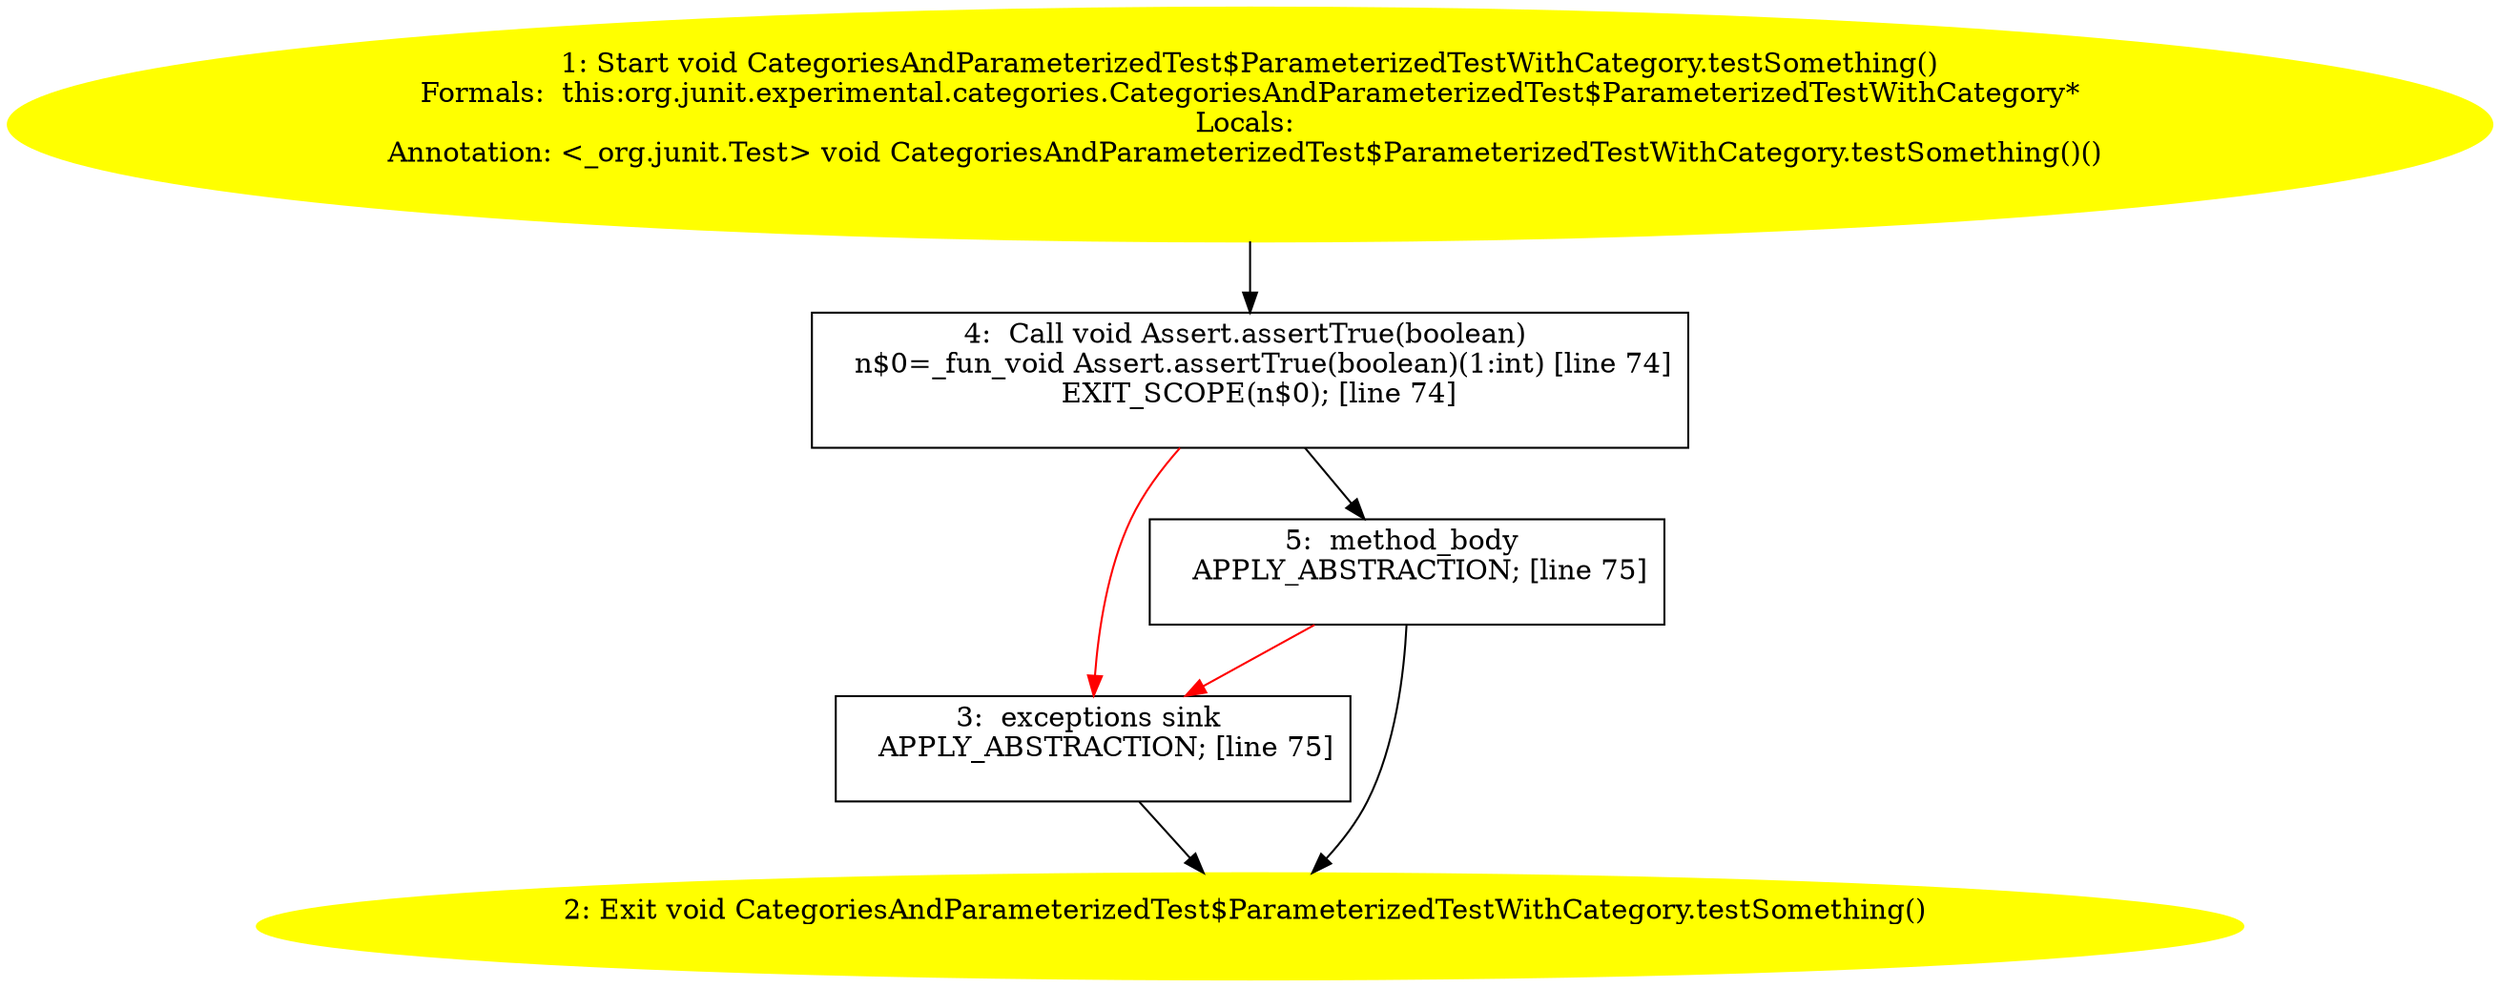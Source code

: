 /* @generated */
digraph cfg {
"org.junit.experimental.categories.CategoriesAndParameterizedTest$ParameterizedTestWithCategory.testS.c09bb2589c1bcf62b63378398b6fd2c6_1" [label="1: Start void CategoriesAndParameterizedTest$ParameterizedTestWithCategory.testSomething()\nFormals:  this:org.junit.experimental.categories.CategoriesAndParameterizedTest$ParameterizedTestWithCategory*\nLocals: \nAnnotation: <_org.junit.Test> void CategoriesAndParameterizedTest$ParameterizedTestWithCategory.testSomething()() \n  " color=yellow style=filled]
	

	 "org.junit.experimental.categories.CategoriesAndParameterizedTest$ParameterizedTestWithCategory.testS.c09bb2589c1bcf62b63378398b6fd2c6_1" -> "org.junit.experimental.categories.CategoriesAndParameterizedTest$ParameterizedTestWithCategory.testS.c09bb2589c1bcf62b63378398b6fd2c6_4" ;
"org.junit.experimental.categories.CategoriesAndParameterizedTest$ParameterizedTestWithCategory.testS.c09bb2589c1bcf62b63378398b6fd2c6_2" [label="2: Exit void CategoriesAndParameterizedTest$ParameterizedTestWithCategory.testSomething() \n  " color=yellow style=filled]
	

"org.junit.experimental.categories.CategoriesAndParameterizedTest$ParameterizedTestWithCategory.testS.c09bb2589c1bcf62b63378398b6fd2c6_3" [label="3:  exceptions sink \n   APPLY_ABSTRACTION; [line 75]\n " shape="box"]
	

	 "org.junit.experimental.categories.CategoriesAndParameterizedTest$ParameterizedTestWithCategory.testS.c09bb2589c1bcf62b63378398b6fd2c6_3" -> "org.junit.experimental.categories.CategoriesAndParameterizedTest$ParameterizedTestWithCategory.testS.c09bb2589c1bcf62b63378398b6fd2c6_2" ;
"org.junit.experimental.categories.CategoriesAndParameterizedTest$ParameterizedTestWithCategory.testS.c09bb2589c1bcf62b63378398b6fd2c6_4" [label="4:  Call void Assert.assertTrue(boolean) \n   n$0=_fun_void Assert.assertTrue(boolean)(1:int) [line 74]\n  EXIT_SCOPE(n$0); [line 74]\n " shape="box"]
	

	 "org.junit.experimental.categories.CategoriesAndParameterizedTest$ParameterizedTestWithCategory.testS.c09bb2589c1bcf62b63378398b6fd2c6_4" -> "org.junit.experimental.categories.CategoriesAndParameterizedTest$ParameterizedTestWithCategory.testS.c09bb2589c1bcf62b63378398b6fd2c6_5" ;
	 "org.junit.experimental.categories.CategoriesAndParameterizedTest$ParameterizedTestWithCategory.testS.c09bb2589c1bcf62b63378398b6fd2c6_4" -> "org.junit.experimental.categories.CategoriesAndParameterizedTest$ParameterizedTestWithCategory.testS.c09bb2589c1bcf62b63378398b6fd2c6_3" [color="red" ];
"org.junit.experimental.categories.CategoriesAndParameterizedTest$ParameterizedTestWithCategory.testS.c09bb2589c1bcf62b63378398b6fd2c6_5" [label="5:  method_body \n   APPLY_ABSTRACTION; [line 75]\n " shape="box"]
	

	 "org.junit.experimental.categories.CategoriesAndParameterizedTest$ParameterizedTestWithCategory.testS.c09bb2589c1bcf62b63378398b6fd2c6_5" -> "org.junit.experimental.categories.CategoriesAndParameterizedTest$ParameterizedTestWithCategory.testS.c09bb2589c1bcf62b63378398b6fd2c6_2" ;
	 "org.junit.experimental.categories.CategoriesAndParameterizedTest$ParameterizedTestWithCategory.testS.c09bb2589c1bcf62b63378398b6fd2c6_5" -> "org.junit.experimental.categories.CategoriesAndParameterizedTest$ParameterizedTestWithCategory.testS.c09bb2589c1bcf62b63378398b6fd2c6_3" [color="red" ];
}
